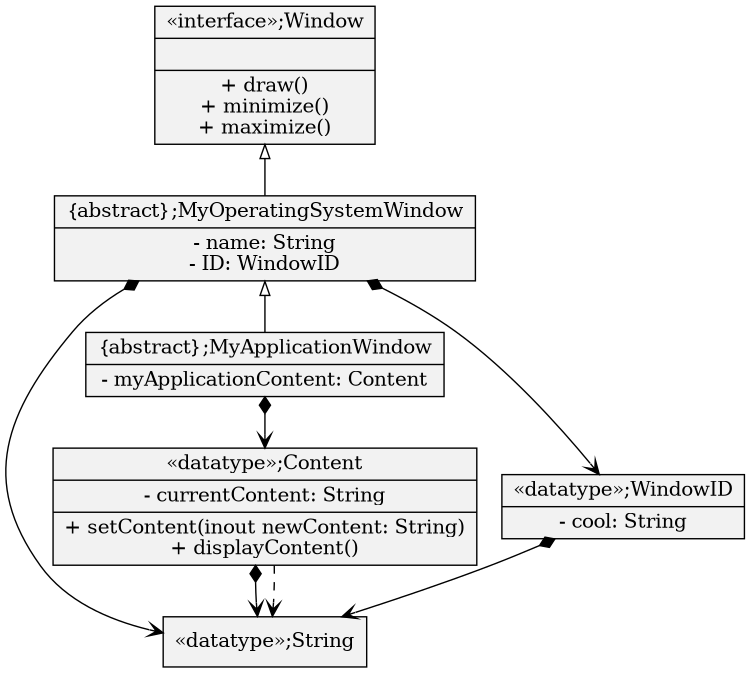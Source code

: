 digraph hierarchy {
size="5, 5"
node[shape=record,style=filled,fillcolor=gray95]
edge[dir="both", arrowtail="empty", arrowhead="empty", labeldistance="2.0"]
0[label = "{ «datatype»;String}"]
1[label = "{ «interface»;Window||+ draw()\n+ minimize()\n+ maximize()\n}"]
2[label = "{  ｛abstract｝;MyOperatingSystemWindow|- name: String\n- ID: WindowID\n}"]
3[label = "{  ｛abstract｝;MyApplicationWindow|- myApplicationContent: Content\n}"]
4[label = "{ «datatype»;WindowID|- cool: String\n}"]
5[label = "{ «datatype»;Content|- currentContent: String\n|+ setContent(inout newContent: String)\n+ displayContent()\n}"]
1->2[arrowhead="none"]
2->3[arrowhead="none"]
2->0[arrowhead="vee", arrowtail="diamond"]
2->4[arrowhead="vee", arrowtail="diamond"]
3->5[arrowhead="vee", arrowtail="diamond"]
4->0[arrowhead="vee", arrowtail="diamond"]
5->0[arrowhead="vee", arrowtail="diamond"]
5->0[arrowhead="vee", arrowtail="none", style="dashed"]
}